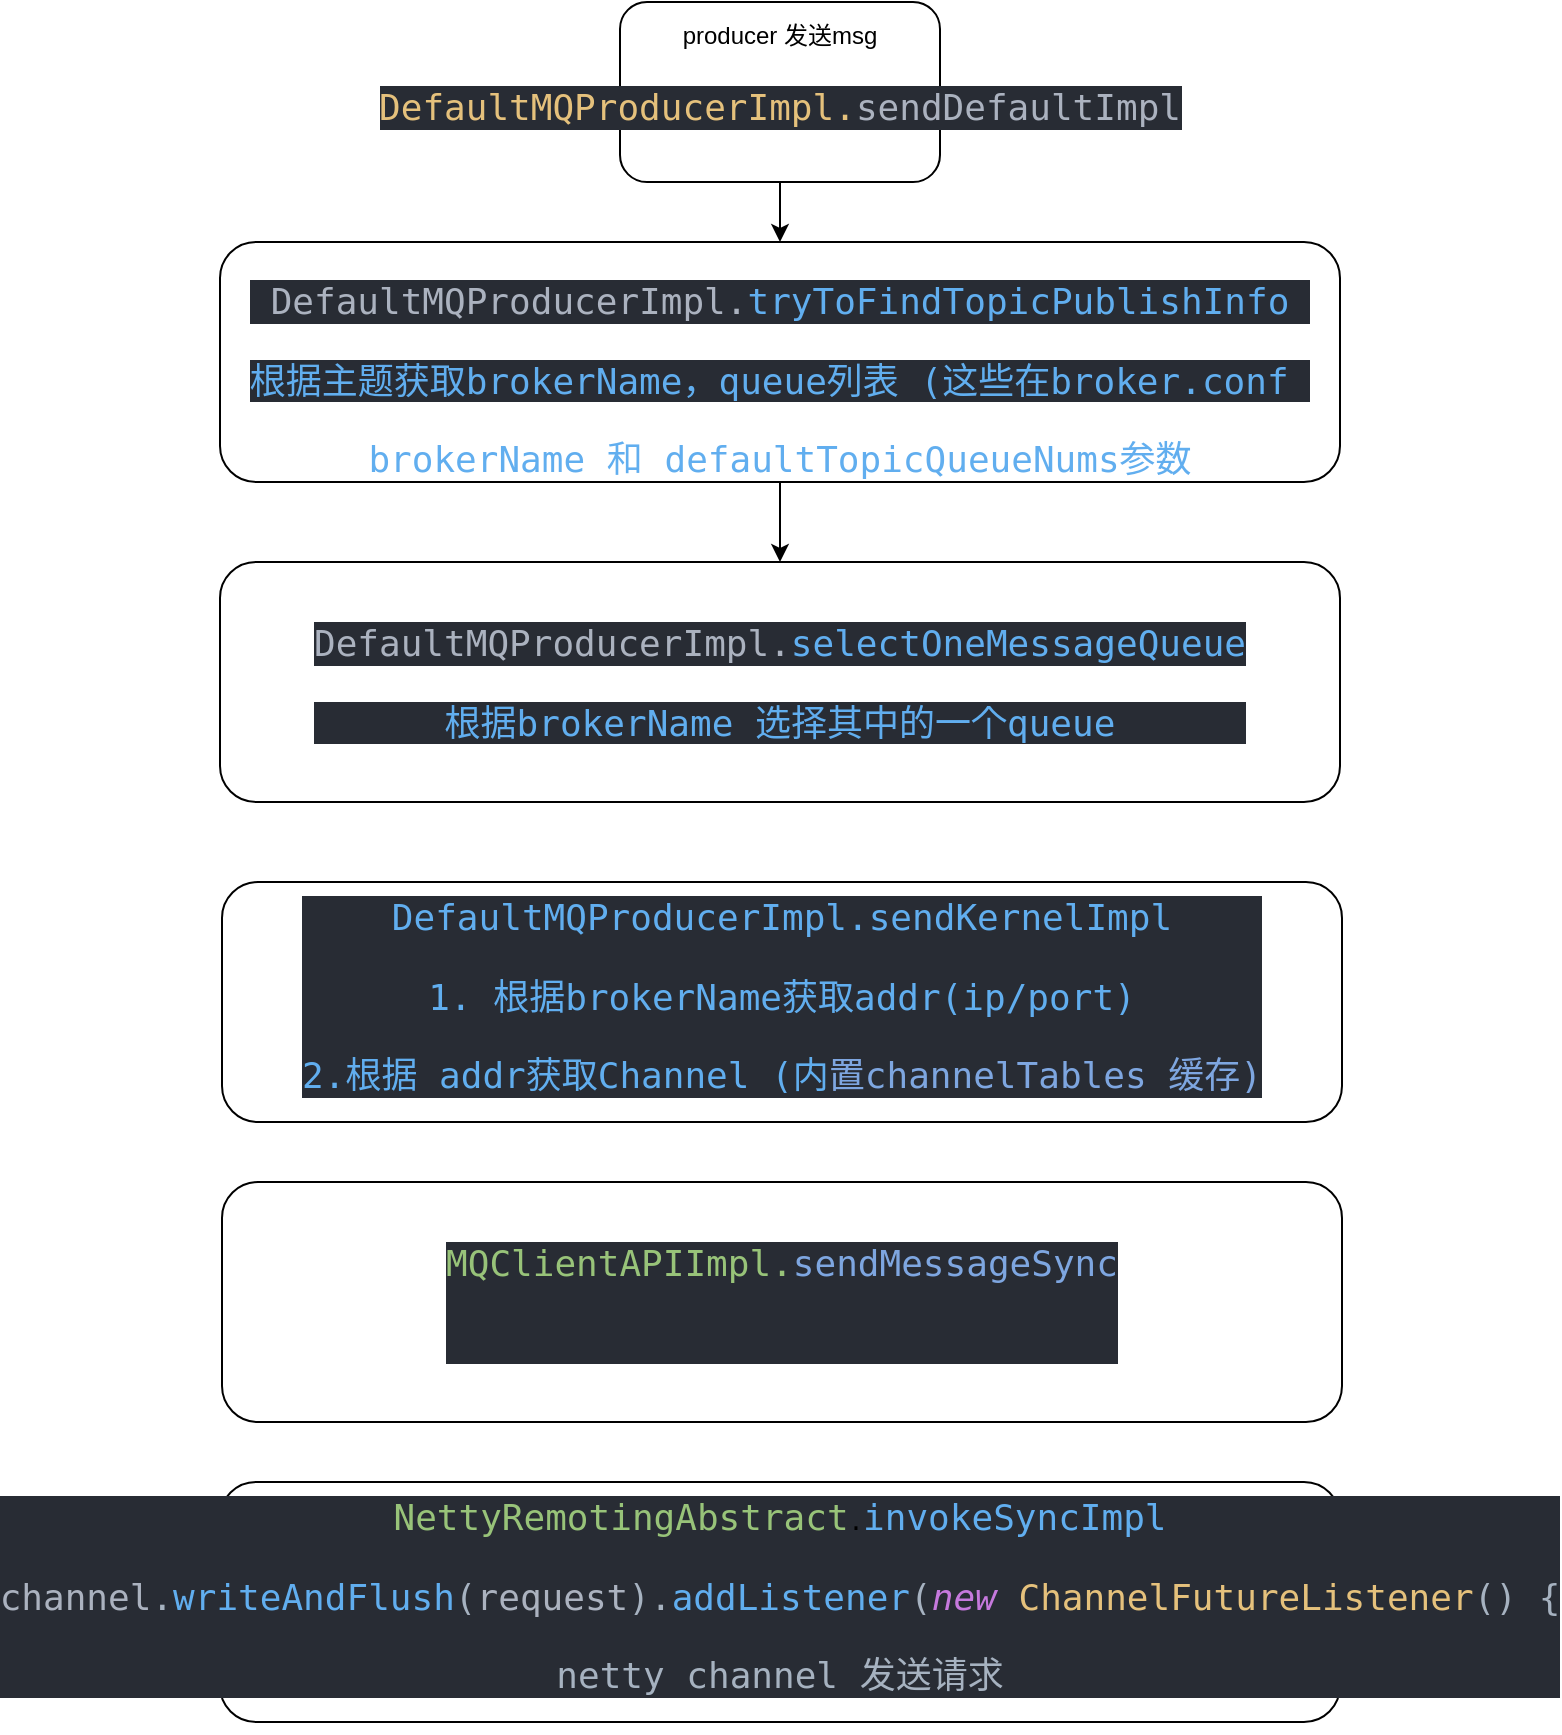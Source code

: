 <mxfile version="19.0.0" type="device"><diagram id="1pvDx1HIqa88NMxBgKeG" name="第 1 页"><mxGraphModel dx="1773" dy="587" grid="1" gridSize="10" guides="1" tooltips="1" connect="1" arrows="1" fold="1" page="1" pageScale="1" pageWidth="827" pageHeight="1169" math="0" shadow="0"><root><mxCell id="0"/><mxCell id="1" parent="0"/><mxCell id="0kKe7ZsDGHsSkhxr3QcR-6" style="edgeStyle=orthogonalEdgeStyle;rounded=0;orthogonalLoop=1;jettySize=auto;html=1;exitX=0.5;exitY=1;exitDx=0;exitDy=0;entryX=0.5;entryY=0;entryDx=0;entryDy=0;" edge="1" parent="1" source="0kKe7ZsDGHsSkhxr3QcR-1" target="0kKe7ZsDGHsSkhxr3QcR-3"><mxGeometry relative="1" as="geometry"/></mxCell><mxCell id="0kKe7ZsDGHsSkhxr3QcR-1" value="producer 发送msg&lt;br&gt;&lt;pre style=&quot;background-color:#282c34;color:#abb2bf;font-family:'Menlo',monospace;font-size:13.5pt;&quot;&gt;&lt;span style=&quot;color:#e5c17c;&quot;&gt;DefaultMQProducerImpl.&lt;/span&gt;sendDefaultImpl&lt;/pre&gt;" style="rounded=1;whiteSpace=wrap;html=1;" vertex="1" parent="1"><mxGeometry x="110" y="160" width="160" height="90" as="geometry"/></mxCell><mxCell id="0kKe7ZsDGHsSkhxr3QcR-7" style="edgeStyle=orthogonalEdgeStyle;rounded=0;orthogonalLoop=1;jettySize=auto;html=1;exitX=0.5;exitY=1;exitDx=0;exitDy=0;" edge="1" parent="1" source="0kKe7ZsDGHsSkhxr3QcR-3"><mxGeometry relative="1" as="geometry"><mxPoint x="190" y="440" as="targetPoint"/></mxGeometry></mxCell><mxCell id="0kKe7ZsDGHsSkhxr3QcR-3" value="&lt;pre style=&quot;background-color:#282c34;color:#abb2bf;font-family:'Menlo',monospace;font-size:13.5pt;&quot;&gt;DefaultMQProducerImpl.&lt;span style=&quot;color:#61aeef;&quot;&gt;tryToFindTopicPublishInfo&lt;/span&gt;&lt;/pre&gt;&lt;pre style=&quot;background-color:#282c34;color:#abb2bf;font-family:'Menlo',monospace;font-size:13.5pt;&quot;&gt;&lt;span style=&quot;color:#61aeef;&quot;&gt;根据主题获取brokerName，queue列表 (这些在broker.conf &lt;/span&gt;&lt;/pre&gt;&lt;font face=&quot;Menlo, monospace&quot; color=&quot;#61aeef&quot;&gt;&lt;span style=&quot;font-size: 18px;&quot;&gt;brokerName 和&amp;nbsp;defaultTopicQueueNums参数&lt;/span&gt;&lt;/font&gt;" style="rounded=1;whiteSpace=wrap;html=1;" vertex="1" parent="1"><mxGeometry x="-90" y="280" width="560" height="120" as="geometry"/></mxCell><mxCell id="0kKe7ZsDGHsSkhxr3QcR-8" value="&lt;pre style=&quot;background-color:#282c34;color:#abb2bf;font-family:'Menlo',monospace;font-size:13.5pt;&quot;&gt;&lt;pre style=&quot;font-family: Menlo, monospace; font-size: 13.5pt;&quot;&gt;DefaultMQProducerImpl.&lt;span style=&quot;color:#61aeef;&quot;&gt;selectOneMessageQueue&lt;/span&gt;&lt;/pre&gt;&lt;/pre&gt;&lt;pre style=&quot;background-color: rgb(40, 44, 52); font-family: Menlo, monospace; font-size: 13.5pt;&quot;&gt;&lt;font color=&quot;#61aeef&quot;&gt;根据brokerName 选择其中的一个queue&lt;/font&gt;&lt;/pre&gt;" style="rounded=1;whiteSpace=wrap;html=1;" vertex="1" parent="1"><mxGeometry x="-90" y="440" width="560" height="120" as="geometry"/></mxCell><mxCell id="0kKe7ZsDGHsSkhxr3QcR-9" value="&lt;pre style=&quot;background-color: rgb(40, 44, 52);&quot;&gt;&lt;pre style=&quot;&quot;&gt;&lt;font face=&quot;Menlo, monospace&quot; color=&quot;#61aeef&quot;&gt;&lt;span style=&quot;font-size: 18px;&quot;&gt;DefaultMQProducerImpl.&lt;/span&gt;&lt;/font&gt;&lt;font style=&quot;font-size: 18px;&quot; face=&quot;Menlo, monospace&quot; color=&quot;#61aeef&quot;&gt;&lt;span style=&quot;font-size: 18px;&quot;&gt;sendKernelImpl&lt;/span&gt;&lt;/font&gt;&lt;/pre&gt;&lt;pre style=&quot;font-size: 18px;&quot;&gt;&lt;font face=&quot;Menlo, monospace&quot; color=&quot;#61aeef&quot;&gt;&lt;span style=&quot;font-size: 18px;&quot;&gt;1. 根据brokerName获取addr(ip/port)&lt;/span&gt;&lt;/font&gt;&lt;/pre&gt;&lt;pre style=&quot;font-size: 18px;&quot;&gt;&lt;font style=&quot;font-size: 18px;&quot; face=&quot;Menlo, monospace&quot;&gt;&lt;span style=&quot;font-size: 18px;&quot;&gt;&lt;font style=&quot;font-size: 18px;&quot; color=&quot;#61aeef&quot;&gt;2.根据 addr获取Channel (内&lt;/font&gt;&lt;font style=&quot;font-size: 18px;&quot; color=&quot;#7ea6e0&quot;&gt;置&lt;/font&gt;&lt;/span&gt;&lt;/font&gt;&lt;font style=&quot;font-size: 18px;&quot; color=&quot;#7ea6e0&quot;&gt;channelTables 缓存)&lt;/font&gt;&lt;/pre&gt;&lt;/pre&gt;" style="rounded=1;whiteSpace=wrap;html=1;" vertex="1" parent="1"><mxGeometry x="-89" y="600" width="560" height="120" as="geometry"/></mxCell><mxCell id="0kKe7ZsDGHsSkhxr3QcR-10" value="&lt;pre style=&quot;background-color: rgb(40, 44, 52);&quot;&gt;&lt;pre style=&quot;&quot;&gt;&lt;span style=&quot;color: rgb(152, 195, 121); font-family: Menlo, monospace; font-size: 13.5pt;&quot;&gt;NettyRemotingAbstract&lt;/span&gt;.&lt;font face=&quot;Menlo, monospace&quot; color=&quot;#61aeef&quot;&gt;&lt;span style=&quot;font-size: 18px;&quot;&gt;invokeSyncImpl&lt;/span&gt;&lt;/font&gt;&lt;span style=&quot;font-size: 18px;&quot;&gt;&lt;br&gt;&lt;/span&gt;&lt;/pre&gt;&lt;pre style=&quot;font-size: 18px;&quot;&gt;&lt;pre style=&quot;color: rgb(171, 178, 191); font-family: Menlo, monospace; font-size: 13.5pt;&quot;&gt;channel&lt;span style=&quot;color:#a6b2c0;&quot;&gt;.&lt;/span&gt;&lt;span style=&quot;color:#61aeef;&quot;&gt;writeAndFlush&lt;/span&gt;&lt;span style=&quot;color:#a6b2c0;&quot;&gt;(&lt;/span&gt;request&lt;span style=&quot;color:#a6b2c0;&quot;&gt;).&lt;/span&gt;&lt;span style=&quot;color:#61aeef;&quot;&gt;addListener&lt;/span&gt;&lt;span style=&quot;color:#a6b2c0;&quot;&gt;(&lt;/span&gt;&lt;span style=&quot;color:#c679dd;font-style:italic;&quot;&gt;new &lt;/span&gt;&lt;span style=&quot;color:#e5c17c;&quot;&gt;ChannelFutureListener&lt;/span&gt;&lt;span style=&quot;color:#a6b2c0;&quot;&gt;() {&lt;br&gt;&lt;/span&gt;&lt;/pre&gt;&lt;pre style=&quot;color: rgb(171, 178, 191); font-family: Menlo, monospace; font-size: 13.5pt;&quot;&gt;&lt;span style=&quot;color:#a6b2c0;&quot;&gt;netty channel 发送请求&lt;/span&gt;&lt;/pre&gt;&lt;/pre&gt;&lt;/pre&gt;" style="rounded=1;whiteSpace=wrap;html=1;" vertex="1" parent="1"><mxGeometry x="-90" y="900" width="560" height="120" as="geometry"/></mxCell><mxCell id="0kKe7ZsDGHsSkhxr3QcR-11" value="&lt;pre style=&quot;background-color: rgb(40, 44, 52); font-size: 18px;&quot;&gt;&lt;pre style=&quot;&quot;&gt;&lt;font style=&quot;font-size: 18px;&quot; face=&quot;Menlo, monospace&quot; color=&quot;#98c379&quot;&gt;&lt;span style=&quot;font-size: 18px;&quot;&gt;MQClientAPIImpl.&lt;/span&gt;&lt;/font&gt;&lt;font style=&quot;font-size: 18px;&quot; color=&quot;#7ea6e0&quot;&gt;sendMessageSync&lt;/font&gt;&lt;span style=&quot;font-size: 18px;&quot;&gt;&lt;br&gt;&lt;/span&gt;&lt;/pre&gt;&lt;pre style=&quot;font-size: 18px;&quot;&gt;&lt;br&gt;&lt;/pre&gt;&lt;/pre&gt;" style="rounded=1;whiteSpace=wrap;html=1;" vertex="1" parent="1"><mxGeometry x="-89" y="750" width="560" height="120" as="geometry"/></mxCell></root></mxGraphModel></diagram></mxfile>